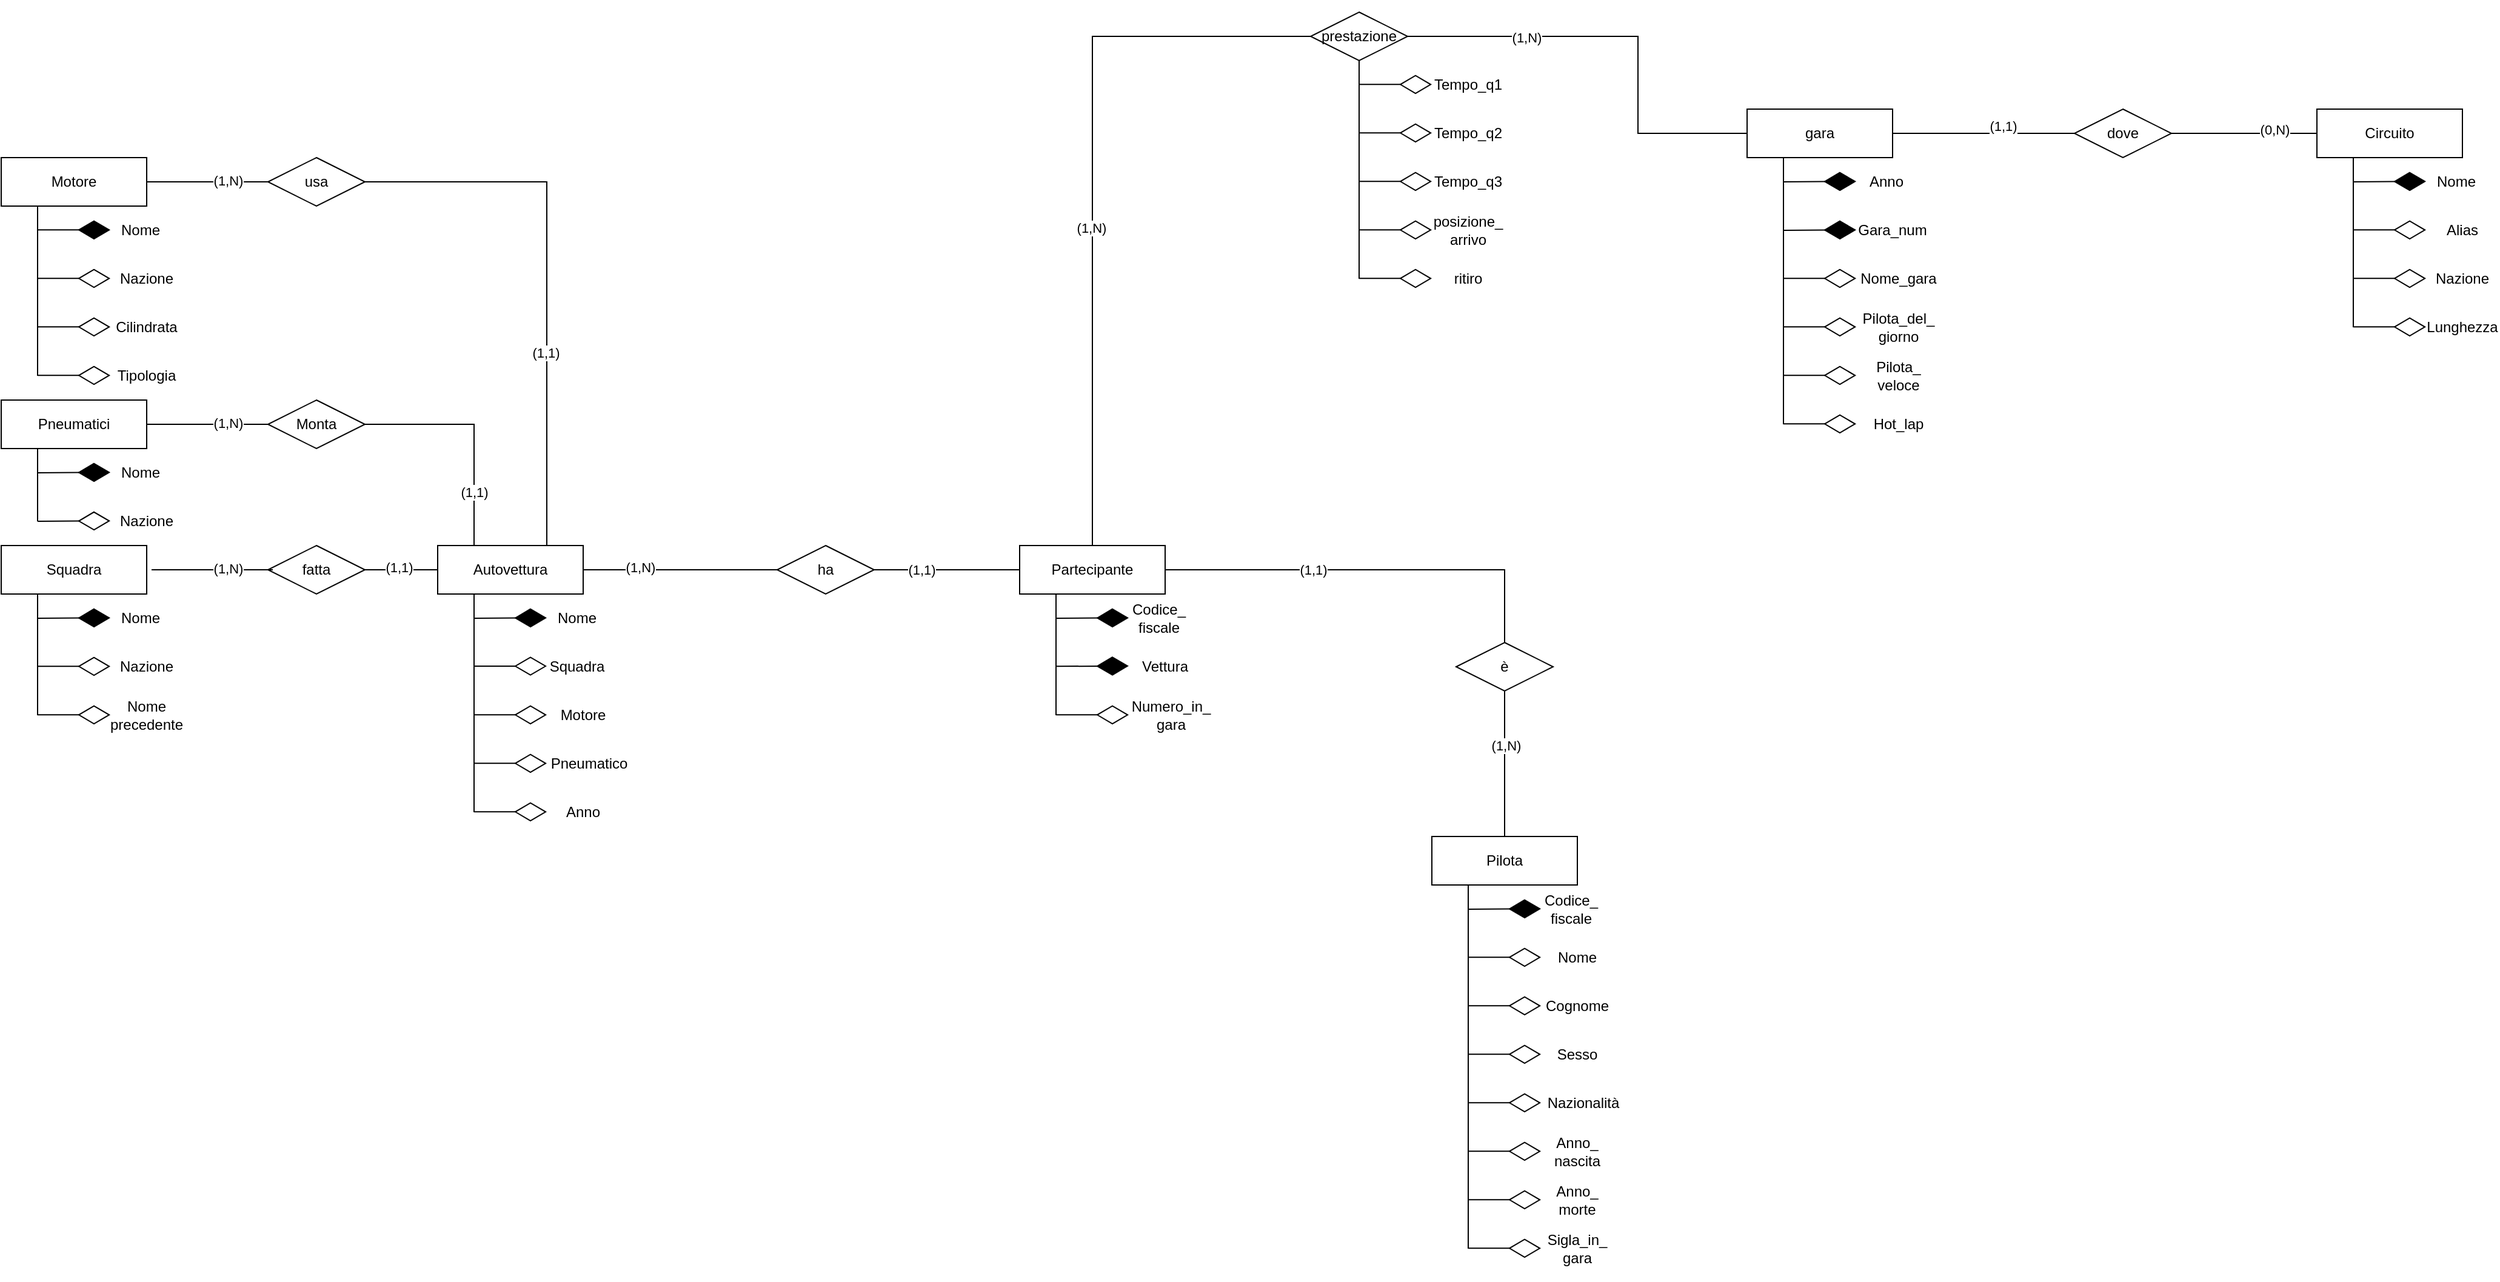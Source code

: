<mxfile>
    <diagram id="Di9s90D5BJ-oNOoDSjlQ" name="Pagina-1">
        <mxGraphModel dx="1553" dy="1839" grid="1" gridSize="10" guides="1" tooltips="1" connect="1" arrows="1" fold="1" page="1" pageScale="1" pageWidth="827" pageHeight="1169" math="0" shadow="0">
            <root>
                <mxCell id="0"/>
                <mxCell id="1" parent="0"/>
                <mxCell id="x9IPXqZHWkCQ09Jr-q4c-4" value="dove" style="rhombus;whiteSpace=wrap;html=1;" parent="1" vertex="1">
                    <mxGeometry x="1230" y="-40" width="80" height="40" as="geometry"/>
                </mxCell>
                <mxCell id="x9IPXqZHWkCQ09Jr-q4c-5" value="" style="endArrow=none;html=1;rounded=0;exitX=0;exitY=0.5;exitDx=0;exitDy=0;entryX=1;entryY=0.5;entryDx=0;entryDy=0;" parent="1" source="x9IPXqZHWkCQ09Jr-q4c-1" target="x9IPXqZHWkCQ09Jr-q4c-4" edge="1">
                    <mxGeometry width="50" height="50" relative="1" as="geometry">
                        <mxPoint x="250" y="130" as="sourcePoint"/>
                        <mxPoint x="300" y="80" as="targetPoint"/>
                    </mxGeometry>
                </mxCell>
                <mxCell id="Cl9s1CJxhAIAdCeZnH62-13" value="(0,N)" style="edgeLabel;html=1;align=center;verticalAlign=middle;resizable=0;points=[];" parent="x9IPXqZHWkCQ09Jr-q4c-5" vertex="1" connectable="0">
                    <mxGeometry x="-0.25" y="-1" relative="1" as="geometry">
                        <mxPoint x="10" y="-2" as="offset"/>
                    </mxGeometry>
                </mxCell>
                <mxCell id="x9IPXqZHWkCQ09Jr-q4c-6" value="" style="endArrow=none;html=1;rounded=0;entryX=1;entryY=0.5;entryDx=0;entryDy=0;exitX=0;exitY=0.5;exitDx=0;exitDy=0;" parent="1" source="x9IPXqZHWkCQ09Jr-q4c-4" target="x9IPXqZHWkCQ09Jr-q4c-3" edge="1">
                    <mxGeometry width="50" height="50" relative="1" as="geometry">
                        <mxPoint x="470" y="30" as="sourcePoint"/>
                        <mxPoint x="500" y="30" as="targetPoint"/>
                    </mxGeometry>
                </mxCell>
                <mxCell id="Cl9s1CJxhAIAdCeZnH62-14" value="(1,1)" style="edgeLabel;html=1;align=center;verticalAlign=middle;resizable=0;points=[];" parent="x9IPXqZHWkCQ09Jr-q4c-6" vertex="1" connectable="0">
                    <mxGeometry x="-0.175" y="-2" relative="1" as="geometry">
                        <mxPoint x="3" y="-4" as="offset"/>
                    </mxGeometry>
                </mxCell>
                <mxCell id="x9IPXqZHWkCQ09Jr-q4c-9" value="" style="endArrow=none;html=1;rounded=0;entryX=0;entryY=0.5;entryDx=0;entryDy=0;exitX=1;exitY=0.5;exitDx=0;exitDy=0;" parent="1" source="x9IPXqZHWkCQ09Jr-q4c-10" target="x9IPXqZHWkCQ09Jr-q4c-3" edge="1">
                    <mxGeometry width="50" height="50" relative="1" as="geometry">
                        <mxPoint x="680" y="80" as="sourcePoint"/>
                        <mxPoint x="640" y="110" as="targetPoint"/>
                        <Array as="points">
                            <mxPoint x="870" y="-100"/>
                            <mxPoint x="870" y="-20"/>
                        </Array>
                    </mxGeometry>
                </mxCell>
                <mxCell id="Cl9s1CJxhAIAdCeZnH62-15" value="(1,N)" style="edgeLabel;html=1;align=center;verticalAlign=middle;resizable=0;points=[];" parent="x9IPXqZHWkCQ09Jr-q4c-9" vertex="1" connectable="0">
                    <mxGeometry x="-0.455" y="-1" relative="1" as="geometry">
                        <mxPoint as="offset"/>
                    </mxGeometry>
                </mxCell>
                <mxCell id="x9IPXqZHWkCQ09Jr-q4c-11" value="" style="endArrow=none;html=1;rounded=0;entryX=0;entryY=0.5;entryDx=0;entryDy=0;exitX=0.5;exitY=0;exitDx=0;exitDy=0;" parent="1" source="x9IPXqZHWkCQ09Jr-q4c-12" target="x9IPXqZHWkCQ09Jr-q4c-10" edge="1">
                    <mxGeometry width="50" height="50" relative="1" as="geometry">
                        <mxPoint x="680" y="320" as="sourcePoint"/>
                        <mxPoint x="680" y="310" as="targetPoint"/>
                        <Array as="points">
                            <mxPoint x="420" y="-100"/>
                        </Array>
                    </mxGeometry>
                </mxCell>
                <mxCell id="Cl9s1CJxhAIAdCeZnH62-75" value="(1,N)" style="edgeLabel;html=1;align=center;verticalAlign=middle;resizable=0;points=[];" parent="x9IPXqZHWkCQ09Jr-q4c-11" vertex="1" connectable="0">
                    <mxGeometry x="-0.127" y="1" relative="1" as="geometry">
                        <mxPoint as="offset"/>
                    </mxGeometry>
                </mxCell>
                <mxCell id="x9IPXqZHWkCQ09Jr-q4c-18" value="" style="endArrow=none;html=1;rounded=0;exitX=0.5;exitY=0;exitDx=0;exitDy=0;entryX=1;entryY=0.5;entryDx=0;entryDy=0;" parent="1" source="x9IPXqZHWkCQ09Jr-q4c-19" target="x9IPXqZHWkCQ09Jr-q4c-12" edge="1">
                    <mxGeometry width="50" height="50" relative="1" as="geometry">
                        <mxPoint x="680" y="440" as="sourcePoint"/>
                        <mxPoint x="690" y="380" as="targetPoint"/>
                        <Array as="points">
                            <mxPoint x="760" y="340"/>
                        </Array>
                    </mxGeometry>
                </mxCell>
                <mxCell id="qTHSg226VjWmeGPwzJhm-37" value="(1,1)" style="edgeLabel;html=1;align=center;verticalAlign=middle;resizable=0;points=[];" parent="x9IPXqZHWkCQ09Jr-q4c-18" vertex="1" connectable="0">
                    <mxGeometry x="0.333" y="-3" relative="1" as="geometry">
                        <mxPoint x="8" y="3" as="offset"/>
                    </mxGeometry>
                </mxCell>
                <mxCell id="x9IPXqZHWkCQ09Jr-q4c-19" value="è" style="rhombus;whiteSpace=wrap;html=1;" parent="1" vertex="1">
                    <mxGeometry x="720" y="400" width="80" height="40" as="geometry"/>
                </mxCell>
                <mxCell id="x9IPXqZHWkCQ09Jr-q4c-20" value="" style="endArrow=none;html=1;rounded=0;entryX=0.5;entryY=1;entryDx=0;entryDy=0;exitX=0.5;exitY=0;exitDx=0;exitDy=0;" parent="1" source="x9IPXqZHWkCQ09Jr-q4c-21" target="x9IPXqZHWkCQ09Jr-q4c-19" edge="1">
                    <mxGeometry width="50" height="50" relative="1" as="geometry">
                        <mxPoint x="390" y="570" as="sourcePoint"/>
                        <mxPoint x="240" y="540" as="targetPoint"/>
                    </mxGeometry>
                </mxCell>
                <mxCell id="qTHSg226VjWmeGPwzJhm-38" value="(1,N)" style="edgeLabel;html=1;align=center;verticalAlign=middle;resizable=0;points=[];" parent="x9IPXqZHWkCQ09Jr-q4c-20" vertex="1" connectable="0">
                    <mxGeometry x="0.25" y="-1" relative="1" as="geometry">
                        <mxPoint as="offset"/>
                    </mxGeometry>
                </mxCell>
                <mxCell id="x9IPXqZHWkCQ09Jr-q4c-21" value="Pilota" style="rounded=0;whiteSpace=wrap;html=1;" parent="1" vertex="1">
                    <mxGeometry x="700" y="560" width="120" height="40" as="geometry"/>
                </mxCell>
                <mxCell id="x9IPXqZHWkCQ09Jr-q4c-25" value="" style="endArrow=none;html=1;rounded=0;entryX=0;entryY=0.5;entryDx=0;entryDy=0;exitX=1;exitY=0.5;exitDx=0;exitDy=0;" parent="1" source="x9IPXqZHWkCQ09Jr-q4c-26" target="x9IPXqZHWkCQ09Jr-q4c-12" edge="1">
                    <mxGeometry width="50" height="50" relative="1" as="geometry">
                        <mxPoint x="520" y="340" as="sourcePoint"/>
                        <mxPoint x="430" y="340" as="targetPoint"/>
                    </mxGeometry>
                </mxCell>
                <mxCell id="qTHSg226VjWmeGPwzJhm-36" value="(1,1)" style="edgeLabel;html=1;align=center;verticalAlign=middle;resizable=0;points=[];" parent="x9IPXqZHWkCQ09Jr-q4c-25" vertex="1" connectable="0">
                    <mxGeometry x="-0.344" y="2" relative="1" as="geometry">
                        <mxPoint x="-1" y="2" as="offset"/>
                    </mxGeometry>
                </mxCell>
                <mxCell id="x9IPXqZHWkCQ09Jr-q4c-26" value="ha" style="rhombus;whiteSpace=wrap;html=1;" parent="1" vertex="1">
                    <mxGeometry x="160" y="320" width="80" height="40" as="geometry"/>
                </mxCell>
                <mxCell id="x9IPXqZHWkCQ09Jr-q4c-27" value="" style="endArrow=none;html=1;rounded=0;entryX=0;entryY=0.5;entryDx=0;entryDy=0;exitX=1;exitY=0.5;exitDx=0;exitDy=0;" parent="1" source="x9IPXqZHWkCQ09Jr-q4c-28" target="x9IPXqZHWkCQ09Jr-q4c-26" edge="1">
                    <mxGeometry width="50" height="50" relative="1" as="geometry">
                        <mxPoint x="130" y="340" as="sourcePoint"/>
                        <mxPoint x="160" y="340" as="targetPoint"/>
                    </mxGeometry>
                </mxCell>
                <mxCell id="qTHSg226VjWmeGPwzJhm-35" value="(1,N)" style="edgeLabel;html=1;align=center;verticalAlign=middle;resizable=0;points=[];" parent="x9IPXqZHWkCQ09Jr-q4c-27" vertex="1" connectable="0">
                    <mxGeometry x="-0.417" y="3" relative="1" as="geometry">
                        <mxPoint y="1" as="offset"/>
                    </mxGeometry>
                </mxCell>
                <mxCell id="x9IPXqZHWkCQ09Jr-q4c-28" value="Autovettura" style="rounded=0;whiteSpace=wrap;html=1;" parent="1" vertex="1">
                    <mxGeometry x="-120" y="320" width="120" height="40" as="geometry"/>
                </mxCell>
                <mxCell id="x9IPXqZHWkCQ09Jr-q4c-32" value="fatta" style="rhombus;whiteSpace=wrap;html=1;" parent="1" vertex="1">
                    <mxGeometry x="-260" y="320" width="80" height="40" as="geometry"/>
                </mxCell>
                <mxCell id="x9IPXqZHWkCQ09Jr-q4c-33" value="" style="endArrow=none;html=1;rounded=0;entryX=0;entryY=0.5;entryDx=0;entryDy=0;exitX=1;exitY=0.5;exitDx=0;exitDy=0;" parent="1" edge="1">
                    <mxGeometry width="50" height="50" relative="1" as="geometry">
                        <mxPoint x="-356" y="340" as="sourcePoint"/>
                        <mxPoint x="-256" y="340" as="targetPoint"/>
                        <Array as="points">
                            <mxPoint x="-316" y="340"/>
                        </Array>
                    </mxGeometry>
                </mxCell>
                <mxCell id="qTHSg226VjWmeGPwzJhm-20" value="(1,N)" style="edgeLabel;html=1;align=center;verticalAlign=middle;resizable=0;points=[];" parent="x9IPXqZHWkCQ09Jr-q4c-33" vertex="1" connectable="0">
                    <mxGeometry x="0.211" y="1" relative="1" as="geometry">
                        <mxPoint x="2" as="offset"/>
                    </mxGeometry>
                </mxCell>
                <mxCell id="x9IPXqZHWkCQ09Jr-q4c-34" value="Squadra" style="rounded=0;whiteSpace=wrap;html=1;" parent="1" vertex="1">
                    <mxGeometry x="-480" y="320" width="120" height="40" as="geometry"/>
                </mxCell>
                <mxCell id="x9IPXqZHWkCQ09Jr-q4c-38" value="" style="endArrow=none;html=1;rounded=0;exitX=1;exitY=0.5;exitDx=0;exitDy=0;entryX=0.75;entryY=0;entryDx=0;entryDy=0;" parent="1" source="x9IPXqZHWkCQ09Jr-q4c-39" target="x9IPXqZHWkCQ09Jr-q4c-28" edge="1">
                    <mxGeometry width="50" height="50" relative="1" as="geometry">
                        <mxPoint x="-90" y="335" as="sourcePoint"/>
                        <mxPoint x="-80" y="300" as="targetPoint"/>
                        <Array as="points">
                            <mxPoint x="-30" y="20"/>
                        </Array>
                    </mxGeometry>
                </mxCell>
                <mxCell id="qTHSg226VjWmeGPwzJhm-16" value="(1,1)" style="edgeLabel;html=1;align=center;verticalAlign=middle;resizable=0;points=[];" parent="x9IPXqZHWkCQ09Jr-q4c-38" vertex="1" connectable="0">
                    <mxGeometry x="0.292" y="-1" relative="1" as="geometry">
                        <mxPoint as="offset"/>
                    </mxGeometry>
                </mxCell>
                <mxCell id="x9IPXqZHWkCQ09Jr-q4c-39" value="usa" style="rhombus;whiteSpace=wrap;html=1;" parent="1" vertex="1">
                    <mxGeometry x="-260" width="80" height="40" as="geometry"/>
                </mxCell>
                <mxCell id="x9IPXqZHWkCQ09Jr-q4c-40" value="" style="endArrow=none;html=1;rounded=0;entryX=0;entryY=0.5;entryDx=0;entryDy=0;exitX=1;exitY=0.5;exitDx=0;exitDy=0;" parent="1" source="x9IPXqZHWkCQ09Jr-q4c-41" target="x9IPXqZHWkCQ09Jr-q4c-39" edge="1">
                    <mxGeometry width="50" height="50" relative="1" as="geometry">
                        <mxPoint x="-260" y="220" as="sourcePoint"/>
                        <mxPoint x="-170" y="250" as="targetPoint"/>
                    </mxGeometry>
                </mxCell>
                <mxCell id="qTHSg226VjWmeGPwzJhm-15" value="(1,N)" style="edgeLabel;html=1;align=center;verticalAlign=middle;resizable=0;points=[];" parent="x9IPXqZHWkCQ09Jr-q4c-40" vertex="1" connectable="0">
                    <mxGeometry x="-0.253" y="-1" relative="1" as="geometry">
                        <mxPoint x="29" y="-2" as="offset"/>
                    </mxGeometry>
                </mxCell>
                <mxCell id="x9IPXqZHWkCQ09Jr-q4c-41" value="Motore" style="rounded=0;whiteSpace=wrap;html=1;" parent="1" vertex="1">
                    <mxGeometry x="-480" width="120" height="40" as="geometry"/>
                </mxCell>
                <mxCell id="x9IPXqZHWkCQ09Jr-q4c-43" value="Monta" style="rhombus;whiteSpace=wrap;html=1;" parent="1" vertex="1">
                    <mxGeometry x="-260" y="200" width="80" height="40" as="geometry"/>
                </mxCell>
                <mxCell id="x9IPXqZHWkCQ09Jr-q4c-45" value="Pneumatici" style="rounded=0;whiteSpace=wrap;html=1;" parent="1" vertex="1">
                    <mxGeometry x="-480" y="200" width="120" height="40" as="geometry"/>
                </mxCell>
                <mxCell id="qTHSg226VjWmeGPwzJhm-3" value="" style="endArrow=none;html=1;rounded=0;entryX=0.25;entryY=1;entryDx=0;entryDy=0;" parent="1" target="x9IPXqZHWkCQ09Jr-q4c-41" edge="1">
                    <mxGeometry width="50" height="50" relative="1" as="geometry">
                        <mxPoint x="-450" y="180" as="sourcePoint"/>
                        <mxPoint x="90" y="40" as="targetPoint"/>
                    </mxGeometry>
                </mxCell>
                <mxCell id="qTHSg226VjWmeGPwzJhm-4" value="" style="endArrow=diamondThin;endFill=1;endSize=24;html=1;rounded=0;" parent="1" edge="1">
                    <mxGeometry width="160" relative="1" as="geometry">
                        <mxPoint x="-450" y="59.66" as="sourcePoint"/>
                        <mxPoint x="-390" y="59.66" as="targetPoint"/>
                    </mxGeometry>
                </mxCell>
                <mxCell id="qTHSg226VjWmeGPwzJhm-5" value="" style="endArrow=diamondThin;endFill=0;endSize=24;html=1;rounded=0;" parent="1" edge="1">
                    <mxGeometry width="160" relative="1" as="geometry">
                        <mxPoint x="-450" y="99.66" as="sourcePoint"/>
                        <mxPoint x="-390" y="99.66" as="targetPoint"/>
                    </mxGeometry>
                </mxCell>
                <mxCell id="qTHSg226VjWmeGPwzJhm-6" value="Nome" style="text;html=1;strokeColor=none;fillColor=none;align=center;verticalAlign=middle;whiteSpace=wrap;rounded=0;" parent="1" vertex="1">
                    <mxGeometry x="-390" y="40" width="50" height="40" as="geometry"/>
                </mxCell>
                <mxCell id="qTHSg226VjWmeGPwzJhm-8" value="Nazione" style="text;html=1;strokeColor=none;fillColor=none;align=center;verticalAlign=middle;whiteSpace=wrap;rounded=0;" parent="1" vertex="1">
                    <mxGeometry x="-390" y="80" width="60" height="40" as="geometry"/>
                </mxCell>
                <mxCell id="qTHSg226VjWmeGPwzJhm-9" value="" style="endArrow=diamondThin;endFill=0;endSize=24;html=1;rounded=0;" parent="1" edge="1">
                    <mxGeometry width="160" relative="1" as="geometry">
                        <mxPoint x="-450" y="139.66" as="sourcePoint"/>
                        <mxPoint x="-390" y="139.66" as="targetPoint"/>
                    </mxGeometry>
                </mxCell>
                <mxCell id="qTHSg226VjWmeGPwzJhm-10" value="Cilindrata" style="text;html=1;strokeColor=none;fillColor=none;align=center;verticalAlign=middle;whiteSpace=wrap;rounded=0;" parent="1" vertex="1">
                    <mxGeometry x="-390" y="120" width="60" height="40" as="geometry"/>
                </mxCell>
                <mxCell id="qTHSg226VjWmeGPwzJhm-11" value="" style="endArrow=diamondThin;endFill=0;endSize=24;html=1;rounded=0;" parent="1" edge="1">
                    <mxGeometry width="160" relative="1" as="geometry">
                        <mxPoint x="-450" y="179.66" as="sourcePoint"/>
                        <mxPoint x="-390" y="179.66" as="targetPoint"/>
                    </mxGeometry>
                </mxCell>
                <mxCell id="qTHSg226VjWmeGPwzJhm-12" value="Tipologia" style="text;html=1;strokeColor=none;fillColor=none;align=center;verticalAlign=middle;whiteSpace=wrap;rounded=0;" parent="1" vertex="1">
                    <mxGeometry x="-390" y="160" width="60" height="40" as="geometry"/>
                </mxCell>
                <mxCell id="qTHSg226VjWmeGPwzJhm-23" value="" style="endArrow=none;html=1;rounded=0;entryX=0.25;entryY=1;entryDx=0;entryDy=0;" parent="1" target="x9IPXqZHWkCQ09Jr-q4c-45" edge="1">
                    <mxGeometry width="50" height="50" relative="1" as="geometry">
                        <mxPoint x="-450" y="300" as="sourcePoint"/>
                        <mxPoint x="-300" y="490" as="targetPoint"/>
                    </mxGeometry>
                </mxCell>
                <mxCell id="qTHSg226VjWmeGPwzJhm-24" value="" style="endArrow=diamondThin;endFill=1;endSize=24;html=1;rounded=0;" parent="1" edge="1">
                    <mxGeometry width="160" relative="1" as="geometry">
                        <mxPoint x="-450" y="260" as="sourcePoint"/>
                        <mxPoint x="-390" y="259.66" as="targetPoint"/>
                    </mxGeometry>
                </mxCell>
                <mxCell id="qTHSg226VjWmeGPwzJhm-25" value="Nome" style="text;html=1;strokeColor=none;fillColor=none;align=center;verticalAlign=middle;whiteSpace=wrap;rounded=0;" parent="1" vertex="1">
                    <mxGeometry x="-390" y="240" width="50" height="40" as="geometry"/>
                </mxCell>
                <mxCell id="qTHSg226VjWmeGPwzJhm-26" value="" style="endArrow=diamondThin;endFill=0;endSize=24;html=1;rounded=0;" parent="1" edge="1">
                    <mxGeometry width="160" relative="1" as="geometry">
                        <mxPoint x="-450" y="300" as="sourcePoint"/>
                        <mxPoint x="-390" y="299.66" as="targetPoint"/>
                    </mxGeometry>
                </mxCell>
                <mxCell id="qTHSg226VjWmeGPwzJhm-27" value="Nazione" style="text;html=1;strokeColor=none;fillColor=none;align=center;verticalAlign=middle;whiteSpace=wrap;rounded=0;" parent="1" vertex="1">
                    <mxGeometry x="-390" y="280" width="60" height="40" as="geometry"/>
                </mxCell>
                <mxCell id="qTHSg226VjWmeGPwzJhm-28" value="" style="endArrow=none;html=1;rounded=0;entryX=0.25;entryY=1;entryDx=0;entryDy=0;" parent="1" target="x9IPXqZHWkCQ09Jr-q4c-34" edge="1">
                    <mxGeometry width="50" height="50" relative="1" as="geometry">
                        <mxPoint x="-450" y="460" as="sourcePoint"/>
                        <mxPoint x="-450" y="360" as="targetPoint"/>
                    </mxGeometry>
                </mxCell>
                <mxCell id="qTHSg226VjWmeGPwzJhm-29" value="" style="endArrow=diamondThin;endFill=1;endSize=24;html=1;rounded=0;" parent="1" edge="1">
                    <mxGeometry width="160" relative="1" as="geometry">
                        <mxPoint x="-450" y="380" as="sourcePoint"/>
                        <mxPoint x="-390" y="379.66" as="targetPoint"/>
                    </mxGeometry>
                </mxCell>
                <mxCell id="qTHSg226VjWmeGPwzJhm-30" value="Nome" style="text;html=1;strokeColor=none;fillColor=none;align=center;verticalAlign=middle;whiteSpace=wrap;rounded=0;" parent="1" vertex="1">
                    <mxGeometry x="-390" y="360" width="50" height="40" as="geometry"/>
                </mxCell>
                <mxCell id="qTHSg226VjWmeGPwzJhm-31" value="" style="endArrow=diamondThin;endFill=0;endSize=24;html=1;rounded=0;" parent="1" edge="1">
                    <mxGeometry width="160" relative="1" as="geometry">
                        <mxPoint x="-450" y="419.66" as="sourcePoint"/>
                        <mxPoint x="-390" y="419.66" as="targetPoint"/>
                    </mxGeometry>
                </mxCell>
                <mxCell id="qTHSg226VjWmeGPwzJhm-32" value="Nazione" style="text;html=1;strokeColor=none;fillColor=none;align=center;verticalAlign=middle;whiteSpace=wrap;rounded=0;" parent="1" vertex="1">
                    <mxGeometry x="-390" y="400" width="60" height="40" as="geometry"/>
                </mxCell>
                <mxCell id="qTHSg226VjWmeGPwzJhm-33" value="" style="endArrow=diamondThin;endFill=0;endSize=24;html=1;rounded=0;" parent="1" edge="1">
                    <mxGeometry width="160" relative="1" as="geometry">
                        <mxPoint x="-450.0" y="459.66" as="sourcePoint"/>
                        <mxPoint x="-390.0" y="459.66" as="targetPoint"/>
                    </mxGeometry>
                </mxCell>
                <mxCell id="qTHSg226VjWmeGPwzJhm-34" value="Nome precedente" style="text;html=1;strokeColor=none;fillColor=none;align=center;verticalAlign=middle;whiteSpace=wrap;rounded=0;" parent="1" vertex="1">
                    <mxGeometry x="-390" y="440" width="60" height="40" as="geometry"/>
                </mxCell>
                <mxCell id="qTHSg226VjWmeGPwzJhm-40" value="" style="endArrow=none;html=1;rounded=0;exitX=1;exitY=0.5;exitDx=0;exitDy=0;entryX=0.25;entryY=0;entryDx=0;entryDy=0;" parent="1" source="x9IPXqZHWkCQ09Jr-q4c-43" target="x9IPXqZHWkCQ09Jr-q4c-28" edge="1">
                    <mxGeometry width="50" height="50" relative="1" as="geometry">
                        <mxPoint x="-190" y="410" as="sourcePoint"/>
                        <mxPoint x="-140" y="360" as="targetPoint"/>
                        <Array as="points">
                            <mxPoint x="-90" y="220"/>
                        </Array>
                    </mxGeometry>
                </mxCell>
                <mxCell id="qTHSg226VjWmeGPwzJhm-44" value="(1,1)" style="edgeLabel;html=1;align=center;verticalAlign=middle;resizable=0;points=[];" parent="qTHSg226VjWmeGPwzJhm-40" vertex="1" connectable="0">
                    <mxGeometry x="0.537" relative="1" as="geometry">
                        <mxPoint as="offset"/>
                    </mxGeometry>
                </mxCell>
                <mxCell id="qTHSg226VjWmeGPwzJhm-42" value="" style="endArrow=none;html=1;rounded=0;exitX=1;exitY=0.5;exitDx=0;exitDy=0;entryX=0;entryY=0.5;entryDx=0;entryDy=0;" parent="1" source="x9IPXqZHWkCQ09Jr-q4c-45" target="x9IPXqZHWkCQ09Jr-q4c-43" edge="1">
                    <mxGeometry width="50" height="50" relative="1" as="geometry">
                        <mxPoint x="-220" y="260" as="sourcePoint"/>
                        <mxPoint x="-170" y="210" as="targetPoint"/>
                    </mxGeometry>
                </mxCell>
                <mxCell id="qTHSg226VjWmeGPwzJhm-43" value="(1,N)" style="edgeLabel;html=1;align=center;verticalAlign=middle;resizable=0;points=[];" parent="qTHSg226VjWmeGPwzJhm-42" vertex="1" connectable="0">
                    <mxGeometry x="-0.225" relative="1" as="geometry">
                        <mxPoint x="28" y="-1" as="offset"/>
                    </mxGeometry>
                </mxCell>
                <mxCell id="qTHSg226VjWmeGPwzJhm-45" value="" style="endArrow=none;html=1;rounded=0;exitX=1;exitY=0.5;exitDx=0;exitDy=0;entryX=0;entryY=0.5;entryDx=0;entryDy=0;" parent="1" source="x9IPXqZHWkCQ09Jr-q4c-32" target="x9IPXqZHWkCQ09Jr-q4c-28" edge="1">
                    <mxGeometry width="50" height="50" relative="1" as="geometry">
                        <mxPoint x="-250" y="370" as="sourcePoint"/>
                        <mxPoint x="-200" y="320" as="targetPoint"/>
                    </mxGeometry>
                </mxCell>
                <mxCell id="qTHSg226VjWmeGPwzJhm-46" value="(1,1)" style="edgeLabel;html=1;align=center;verticalAlign=middle;resizable=0;points=[];" parent="qTHSg226VjWmeGPwzJhm-45" vertex="1" connectable="0">
                    <mxGeometry x="-0.333" y="2" relative="1" as="geometry">
                        <mxPoint x="8" as="offset"/>
                    </mxGeometry>
                </mxCell>
                <mxCell id="qTHSg226VjWmeGPwzJhm-47" value="" style="endArrow=none;html=1;rounded=0;entryX=0.25;entryY=1;entryDx=0;entryDy=0;" parent="1" target="x9IPXqZHWkCQ09Jr-q4c-28" edge="1">
                    <mxGeometry width="50" height="50" relative="1" as="geometry">
                        <mxPoint x="-90" y="540" as="sourcePoint"/>
                        <mxPoint x="-120" y="230" as="targetPoint"/>
                    </mxGeometry>
                </mxCell>
                <mxCell id="qTHSg226VjWmeGPwzJhm-48" value="" style="endArrow=diamondThin;endFill=1;endSize=24;html=1;rounded=0;" parent="1" edge="1">
                    <mxGeometry width="160" relative="1" as="geometry">
                        <mxPoint x="-90" y="380" as="sourcePoint"/>
                        <mxPoint x="-30" y="379.66" as="targetPoint"/>
                    </mxGeometry>
                </mxCell>
                <mxCell id="qTHSg226VjWmeGPwzJhm-49" value="Nome" style="text;html=1;strokeColor=none;fillColor=none;align=center;verticalAlign=middle;whiteSpace=wrap;rounded=0;" parent="1" vertex="1">
                    <mxGeometry x="-30" y="360" width="50" height="40" as="geometry"/>
                </mxCell>
                <mxCell id="qTHSg226VjWmeGPwzJhm-51" value="Squadra" style="text;html=1;strokeColor=none;fillColor=none;align=center;verticalAlign=middle;whiteSpace=wrap;rounded=0;" parent="1" vertex="1">
                    <mxGeometry x="-30" y="400" width="50" height="40" as="geometry"/>
                </mxCell>
                <mxCell id="qTHSg226VjWmeGPwzJhm-52" value="" style="endArrow=diamondThin;endFill=0;endSize=24;html=1;rounded=0;" parent="1" edge="1">
                    <mxGeometry width="160" relative="1" as="geometry">
                        <mxPoint x="-90" y="459.66" as="sourcePoint"/>
                        <mxPoint x="-30" y="459.66" as="targetPoint"/>
                    </mxGeometry>
                </mxCell>
                <mxCell id="qTHSg226VjWmeGPwzJhm-53" value="Motore" style="text;html=1;strokeColor=none;fillColor=none;align=center;verticalAlign=middle;whiteSpace=wrap;rounded=0;" parent="1" vertex="1">
                    <mxGeometry x="-30" y="440" width="60" height="40" as="geometry"/>
                </mxCell>
                <mxCell id="qTHSg226VjWmeGPwzJhm-54" value="" style="endArrow=diamondThin;endFill=0;endSize=24;html=1;rounded=0;" parent="1" edge="1">
                    <mxGeometry width="160" relative="1" as="geometry">
                        <mxPoint x="-90" y="499.66" as="sourcePoint"/>
                        <mxPoint x="-30" y="499.66" as="targetPoint"/>
                    </mxGeometry>
                </mxCell>
                <mxCell id="qTHSg226VjWmeGPwzJhm-55" value="Pneumatico" style="text;html=1;strokeColor=none;fillColor=none;align=center;verticalAlign=middle;whiteSpace=wrap;rounded=0;" parent="1" vertex="1">
                    <mxGeometry x="-30" y="480" width="70" height="40" as="geometry"/>
                </mxCell>
                <mxCell id="Cl9s1CJxhAIAdCeZnH62-29" value="" style="endArrow=diamondThin;endFill=1;endSize=24;html=1;rounded=0;" parent="1" edge="1">
                    <mxGeometry width="160" relative="1" as="geometry">
                        <mxPoint x="730" y="620" as="sourcePoint"/>
                        <mxPoint x="790" y="619.66" as="targetPoint"/>
                    </mxGeometry>
                </mxCell>
                <mxCell id="Cl9s1CJxhAIAdCeZnH62-30" value="&lt;div&gt;Codice_&lt;/div&gt;&lt;div&gt;fiscale&lt;/div&gt;" style="text;html=1;strokeColor=none;fillColor=none;align=center;verticalAlign=middle;whiteSpace=wrap;rounded=0;" parent="1" vertex="1">
                    <mxGeometry x="790" y="600" width="50" height="40" as="geometry"/>
                </mxCell>
                <mxCell id="Cl9s1CJxhAIAdCeZnH62-31" value="" style="endArrow=none;html=1;rounded=0;entryX=0.25;entryY=1;entryDx=0;entryDy=0;" parent="1" target="x9IPXqZHWkCQ09Jr-q4c-21" edge="1">
                    <mxGeometry width="50" height="50" relative="1" as="geometry">
                        <mxPoint x="730" y="900" as="sourcePoint"/>
                        <mxPoint x="630" y="530" as="targetPoint"/>
                    </mxGeometry>
                </mxCell>
                <mxCell id="Cl9s1CJxhAIAdCeZnH62-34" value="" style="endArrow=diamondThin;endFill=0;endSize=24;html=1;rounded=0;" parent="1" edge="1">
                    <mxGeometry width="160" relative="1" as="geometry">
                        <mxPoint x="730" y="659.66" as="sourcePoint"/>
                        <mxPoint x="790" y="659.66" as="targetPoint"/>
                    </mxGeometry>
                </mxCell>
                <mxCell id="Cl9s1CJxhAIAdCeZnH62-35" value="Nome" style="text;html=1;strokeColor=none;fillColor=none;align=center;verticalAlign=middle;whiteSpace=wrap;rounded=0;" parent="1" vertex="1">
                    <mxGeometry x="790" y="640" width="60" height="40" as="geometry"/>
                </mxCell>
                <mxCell id="Cl9s1CJxhAIAdCeZnH62-36" value="" style="endArrow=diamondThin;endFill=0;endSize=24;html=1;rounded=0;" parent="1" edge="1">
                    <mxGeometry width="160" relative="1" as="geometry">
                        <mxPoint x="730" y="699.66" as="sourcePoint"/>
                        <mxPoint x="790" y="699.66" as="targetPoint"/>
                    </mxGeometry>
                </mxCell>
                <mxCell id="Cl9s1CJxhAIAdCeZnH62-37" value="Cognome" style="text;html=1;strokeColor=none;fillColor=none;align=center;verticalAlign=middle;whiteSpace=wrap;rounded=0;" parent="1" vertex="1">
                    <mxGeometry x="790" y="680" width="60" height="40" as="geometry"/>
                </mxCell>
                <mxCell id="Cl9s1CJxhAIAdCeZnH62-38" value="" style="endArrow=diamondThin;endFill=0;endSize=24;html=1;rounded=0;" parent="1" edge="1">
                    <mxGeometry width="160" relative="1" as="geometry">
                        <mxPoint x="730" y="739.66" as="sourcePoint"/>
                        <mxPoint x="790" y="739.66" as="targetPoint"/>
                    </mxGeometry>
                </mxCell>
                <mxCell id="Cl9s1CJxhAIAdCeZnH62-39" value="Sesso" style="text;html=1;strokeColor=none;fillColor=none;align=center;verticalAlign=middle;whiteSpace=wrap;rounded=0;" parent="1" vertex="1">
                    <mxGeometry x="790" y="720" width="60" height="40" as="geometry"/>
                </mxCell>
                <mxCell id="Cl9s1CJxhAIAdCeZnH62-40" value="" style="endArrow=diamondThin;endFill=0;endSize=24;html=1;rounded=0;" parent="1" edge="1">
                    <mxGeometry width="160" relative="1" as="geometry">
                        <mxPoint x="730" y="779.66" as="sourcePoint"/>
                        <mxPoint x="790" y="779.66" as="targetPoint"/>
                    </mxGeometry>
                </mxCell>
                <mxCell id="Cl9s1CJxhAIAdCeZnH62-41" value="Nazionalità" style="text;html=1;strokeColor=none;fillColor=none;align=center;verticalAlign=middle;whiteSpace=wrap;rounded=0;" parent="1" vertex="1">
                    <mxGeometry x="790" y="760" width="70" height="40" as="geometry"/>
                </mxCell>
                <mxCell id="Cl9s1CJxhAIAdCeZnH62-42" value="" style="endArrow=diamondThin;endFill=0;endSize=24;html=1;rounded=0;" parent="1" edge="1">
                    <mxGeometry width="160" relative="1" as="geometry">
                        <mxPoint x="730" y="819.66" as="sourcePoint"/>
                        <mxPoint x="790" y="819.66" as="targetPoint"/>
                    </mxGeometry>
                </mxCell>
                <mxCell id="Cl9s1CJxhAIAdCeZnH62-43" value="&lt;div&gt;Anno_&lt;/div&gt;&lt;div&gt;nascita&lt;br&gt;&lt;/div&gt;" style="text;html=1;strokeColor=none;fillColor=none;align=center;verticalAlign=middle;whiteSpace=wrap;rounded=0;" parent="1" vertex="1">
                    <mxGeometry x="790" y="800" width="60" height="40" as="geometry"/>
                </mxCell>
                <mxCell id="Cl9s1CJxhAIAdCeZnH62-44" value="" style="endArrow=diamondThin;endFill=0;endSize=24;html=1;rounded=0;" parent="1" edge="1">
                    <mxGeometry width="160" relative="1" as="geometry">
                        <mxPoint x="730" y="859.66" as="sourcePoint"/>
                        <mxPoint x="790" y="859.66" as="targetPoint"/>
                    </mxGeometry>
                </mxCell>
                <mxCell id="Cl9s1CJxhAIAdCeZnH62-45" value="&lt;div&gt;Anno_&lt;/div&gt;&lt;div&gt;morte&lt;br&gt;&lt;/div&gt;" style="text;html=1;strokeColor=none;fillColor=none;align=center;verticalAlign=middle;whiteSpace=wrap;rounded=0;" parent="1" vertex="1">
                    <mxGeometry x="790" y="840" width="60" height="40" as="geometry"/>
                </mxCell>
                <mxCell id="Cl9s1CJxhAIAdCeZnH62-46" value="" style="endArrow=diamondThin;endFill=0;endSize=24;html=1;rounded=0;" parent="1" edge="1">
                    <mxGeometry width="160" relative="1" as="geometry">
                        <mxPoint x="730" y="899.66" as="sourcePoint"/>
                        <mxPoint x="790" y="899.66" as="targetPoint"/>
                    </mxGeometry>
                </mxCell>
                <mxCell id="Cl9s1CJxhAIAdCeZnH62-47" value="&lt;div&gt;Sigla_in_&lt;/div&gt;&lt;div&gt;gara&lt;br&gt;&lt;/div&gt;" style="text;html=1;strokeColor=none;fillColor=none;align=center;verticalAlign=middle;whiteSpace=wrap;rounded=0;" parent="1" vertex="1">
                    <mxGeometry x="790" y="880" width="60" height="40" as="geometry"/>
                </mxCell>
                <mxCell id="Cl9s1CJxhAIAdCeZnH62-76" value="" style="group" parent="1" vertex="1" connectable="0">
                    <mxGeometry x="360" y="320" width="160" height="200" as="geometry"/>
                </mxCell>
                <mxCell id="x9IPXqZHWkCQ09Jr-q4c-12" value="Partecipante" style="rounded=0;whiteSpace=wrap;html=1;" parent="Cl9s1CJxhAIAdCeZnH62-76" vertex="1">
                    <mxGeometry width="120" height="40" as="geometry"/>
                </mxCell>
                <mxCell id="Cl9s1CJxhAIAdCeZnH62-48" value="" style="endArrow=diamondThin;endFill=1;endSize=24;html=1;rounded=0;" parent="Cl9s1CJxhAIAdCeZnH62-76" edge="1">
                    <mxGeometry width="160" relative="1" as="geometry">
                        <mxPoint x="30" y="60" as="sourcePoint"/>
                        <mxPoint x="90" y="59.66" as="targetPoint"/>
                    </mxGeometry>
                </mxCell>
                <mxCell id="Cl9s1CJxhAIAdCeZnH62-49" value="&lt;div&gt;Codice_&lt;/div&gt;&lt;div&gt;fiscale&lt;/div&gt;" style="text;html=1;strokeColor=none;fillColor=none;align=center;verticalAlign=middle;whiteSpace=wrap;rounded=0;" parent="Cl9s1CJxhAIAdCeZnH62-76" vertex="1">
                    <mxGeometry x="90" y="40" width="50" height="40" as="geometry"/>
                </mxCell>
                <mxCell id="Cl9s1CJxhAIAdCeZnH62-50" value="" style="endArrow=none;html=1;rounded=0;entryX=0.25;entryY=1;entryDx=0;entryDy=0;" parent="Cl9s1CJxhAIAdCeZnH62-76" target="x9IPXqZHWkCQ09Jr-q4c-12" edge="1">
                    <mxGeometry width="50" height="50" relative="1" as="geometry">
                        <mxPoint x="30" y="140" as="sourcePoint"/>
                        <mxPoint x="180" y="220" as="targetPoint"/>
                    </mxGeometry>
                </mxCell>
                <mxCell id="Cl9s1CJxhAIAdCeZnH62-53" value="" style="endArrow=diamondThin;endFill=0;endSize=24;html=1;rounded=0;" parent="Cl9s1CJxhAIAdCeZnH62-76" edge="1">
                    <mxGeometry width="160" relative="1" as="geometry">
                        <mxPoint x="30" y="139.66" as="sourcePoint"/>
                        <mxPoint x="90" y="139.66" as="targetPoint"/>
                    </mxGeometry>
                </mxCell>
                <mxCell id="Cl9s1CJxhAIAdCeZnH62-54" value="&lt;div&gt;Numero_in_&lt;/div&gt;&lt;div&gt;gara&lt;br&gt;&lt;/div&gt;" style="text;html=1;strokeColor=none;fillColor=none;align=center;verticalAlign=middle;whiteSpace=wrap;rounded=0;" parent="Cl9s1CJxhAIAdCeZnH62-76" vertex="1">
                    <mxGeometry x="90" y="120" width="70" height="40" as="geometry"/>
                </mxCell>
                <mxCell id="Cl9s1CJxhAIAdCeZnH62-56" value="Vettura" style="text;html=1;strokeColor=none;fillColor=none;align=center;verticalAlign=middle;whiteSpace=wrap;rounded=0;" parent="Cl9s1CJxhAIAdCeZnH62-76" vertex="1">
                    <mxGeometry x="90" y="80" width="60" height="40" as="geometry"/>
                </mxCell>
                <mxCell id="Cl9s1CJxhAIAdCeZnH62-58" value="" style="endArrow=diamondThin;endFill=1;endSize=24;html=1;rounded=0;" parent="Cl9s1CJxhAIAdCeZnH62-76" edge="1">
                    <mxGeometry width="160" relative="1" as="geometry">
                        <mxPoint x="30" y="99.67" as="sourcePoint"/>
                        <mxPoint x="90" y="99.33" as="targetPoint"/>
                    </mxGeometry>
                </mxCell>
                <mxCell id="Cl9s1CJxhAIAdCeZnH62-77" value="" style="group" parent="1" vertex="1" connectable="0">
                    <mxGeometry x="960" y="-40" width="160" height="280" as="geometry"/>
                </mxCell>
                <mxCell id="x9IPXqZHWkCQ09Jr-q4c-3" value="gara" style="rounded=0;whiteSpace=wrap;html=1;" parent="Cl9s1CJxhAIAdCeZnH62-77" vertex="1">
                    <mxGeometry width="120" height="40" as="geometry"/>
                </mxCell>
                <mxCell id="Cl9s1CJxhAIAdCeZnH62-16" value="" style="endArrow=none;html=1;rounded=0;entryX=0.25;entryY=1;entryDx=0;entryDy=0;" parent="Cl9s1CJxhAIAdCeZnH62-77" target="x9IPXqZHWkCQ09Jr-q4c-3" edge="1">
                    <mxGeometry width="50" height="50" relative="1" as="geometry">
                        <mxPoint x="30" y="260" as="sourcePoint"/>
                        <mxPoint x="120" y="200" as="targetPoint"/>
                    </mxGeometry>
                </mxCell>
                <mxCell id="Cl9s1CJxhAIAdCeZnH62-17" value="" style="endArrow=diamondThin;endFill=1;endSize=24;html=1;rounded=0;" parent="Cl9s1CJxhAIAdCeZnH62-77" edge="1">
                    <mxGeometry width="160" relative="1" as="geometry">
                        <mxPoint x="30" y="60" as="sourcePoint"/>
                        <mxPoint x="90" y="59.66" as="targetPoint"/>
                    </mxGeometry>
                </mxCell>
                <mxCell id="Cl9s1CJxhAIAdCeZnH62-18" value="Anno" style="text;html=1;strokeColor=none;fillColor=none;align=center;verticalAlign=middle;whiteSpace=wrap;rounded=0;" parent="Cl9s1CJxhAIAdCeZnH62-77" vertex="1">
                    <mxGeometry x="90" y="40" width="50" height="40" as="geometry"/>
                </mxCell>
                <mxCell id="Cl9s1CJxhAIAdCeZnH62-19" value="" style="endArrow=diamondThin;endFill=1;endSize=24;html=1;rounded=0;" parent="Cl9s1CJxhAIAdCeZnH62-77" edge="1">
                    <mxGeometry width="160" relative="1" as="geometry">
                        <mxPoint x="30" y="100" as="sourcePoint"/>
                        <mxPoint x="90" y="99.66" as="targetPoint"/>
                    </mxGeometry>
                </mxCell>
                <mxCell id="Cl9s1CJxhAIAdCeZnH62-20" value="Gara_num" style="text;html=1;strokeColor=none;fillColor=none;align=center;verticalAlign=middle;whiteSpace=wrap;rounded=0;" parent="Cl9s1CJxhAIAdCeZnH62-77" vertex="1">
                    <mxGeometry x="90" y="80" width="60" height="40" as="geometry"/>
                </mxCell>
                <mxCell id="Cl9s1CJxhAIAdCeZnH62-21" value="" style="endArrow=diamondThin;endFill=0;endSize=24;html=1;rounded=0;" parent="Cl9s1CJxhAIAdCeZnH62-77" edge="1">
                    <mxGeometry width="160" relative="1" as="geometry">
                        <mxPoint x="30" y="139.66" as="sourcePoint"/>
                        <mxPoint x="90" y="139.66" as="targetPoint"/>
                    </mxGeometry>
                </mxCell>
                <mxCell id="Cl9s1CJxhAIAdCeZnH62-22" value="Nome_gara" style="text;html=1;strokeColor=none;fillColor=none;align=center;verticalAlign=middle;whiteSpace=wrap;rounded=0;" parent="Cl9s1CJxhAIAdCeZnH62-77" vertex="1">
                    <mxGeometry x="90" y="120" width="70" height="40" as="geometry"/>
                </mxCell>
                <mxCell id="Cl9s1CJxhAIAdCeZnH62-23" value="" style="endArrow=diamondThin;endFill=0;endSize=24;html=1;rounded=0;" parent="Cl9s1CJxhAIAdCeZnH62-77" edge="1">
                    <mxGeometry width="160" relative="1" as="geometry">
                        <mxPoint x="30" y="179.66" as="sourcePoint"/>
                        <mxPoint x="90" y="179.66" as="targetPoint"/>
                    </mxGeometry>
                </mxCell>
                <mxCell id="Cl9s1CJxhAIAdCeZnH62-24" value="&lt;div&gt;Pilota_del_&lt;/div&gt;&lt;div&gt;giorno&lt;/div&gt;" style="text;html=1;strokeColor=none;fillColor=none;align=center;verticalAlign=middle;whiteSpace=wrap;rounded=0;" parent="Cl9s1CJxhAIAdCeZnH62-77" vertex="1">
                    <mxGeometry x="90" y="160" width="70" height="40" as="geometry"/>
                </mxCell>
                <mxCell id="Cl9s1CJxhAIAdCeZnH62-25" value="" style="endArrow=diamondThin;endFill=0;endSize=24;html=1;rounded=0;" parent="Cl9s1CJxhAIAdCeZnH62-77" edge="1">
                    <mxGeometry width="160" relative="1" as="geometry">
                        <mxPoint x="30" y="219.66" as="sourcePoint"/>
                        <mxPoint x="90" y="219.66" as="targetPoint"/>
                    </mxGeometry>
                </mxCell>
                <mxCell id="Cl9s1CJxhAIAdCeZnH62-26" value="&lt;div&gt;Pilota_&lt;/div&gt;&lt;div&gt;veloce&lt;/div&gt;" style="text;html=1;strokeColor=none;fillColor=none;align=center;verticalAlign=middle;whiteSpace=wrap;rounded=0;" parent="Cl9s1CJxhAIAdCeZnH62-77" vertex="1">
                    <mxGeometry x="90" y="200" width="70" height="40" as="geometry"/>
                </mxCell>
                <mxCell id="Cl9s1CJxhAIAdCeZnH62-27" value="" style="endArrow=diamondThin;endFill=0;endSize=24;html=1;rounded=0;" parent="Cl9s1CJxhAIAdCeZnH62-77" edge="1">
                    <mxGeometry width="160" relative="1" as="geometry">
                        <mxPoint x="30" y="259.66" as="sourcePoint"/>
                        <mxPoint x="90" y="259.66" as="targetPoint"/>
                    </mxGeometry>
                </mxCell>
                <mxCell id="Cl9s1CJxhAIAdCeZnH62-28" value="Hot_lap" style="text;html=1;strokeColor=none;fillColor=none;align=center;verticalAlign=middle;whiteSpace=wrap;rounded=0;" parent="Cl9s1CJxhAIAdCeZnH62-77" vertex="1">
                    <mxGeometry x="90" y="240" width="70" height="40" as="geometry"/>
                </mxCell>
                <mxCell id="Cl9s1CJxhAIAdCeZnH62-78" value="" style="group" parent="1" vertex="1" connectable="0">
                    <mxGeometry x="1430" y="-40" width="150" height="200" as="geometry"/>
                </mxCell>
                <mxCell id="x9IPXqZHWkCQ09Jr-q4c-1" value="Circuito" style="rounded=0;whiteSpace=wrap;html=1;" parent="Cl9s1CJxhAIAdCeZnH62-78" vertex="1">
                    <mxGeometry width="120" height="40" as="geometry"/>
                </mxCell>
                <mxCell id="Cl9s1CJxhAIAdCeZnH62-1" value="" style="endArrow=none;html=1;rounded=0;entryX=0.25;entryY=1;entryDx=0;entryDy=0;" parent="Cl9s1CJxhAIAdCeZnH62-78" target="x9IPXqZHWkCQ09Jr-q4c-1" edge="1">
                    <mxGeometry width="50" height="50" relative="1" as="geometry">
                        <mxPoint x="30" y="180" as="sourcePoint"/>
                        <mxPoint x="100" y="200" as="targetPoint"/>
                    </mxGeometry>
                </mxCell>
                <mxCell id="Cl9s1CJxhAIAdCeZnH62-2" value="" style="endArrow=diamondThin;endFill=1;endSize=24;html=1;rounded=0;" parent="Cl9s1CJxhAIAdCeZnH62-78" edge="1">
                    <mxGeometry width="160" relative="1" as="geometry">
                        <mxPoint x="30" y="60" as="sourcePoint"/>
                        <mxPoint x="90" y="59.66" as="targetPoint"/>
                    </mxGeometry>
                </mxCell>
                <mxCell id="Cl9s1CJxhAIAdCeZnH62-3" value="Nome" style="text;html=1;strokeColor=none;fillColor=none;align=center;verticalAlign=middle;whiteSpace=wrap;rounded=0;" parent="Cl9s1CJxhAIAdCeZnH62-78" vertex="1">
                    <mxGeometry x="90" y="40" width="50" height="40" as="geometry"/>
                </mxCell>
                <mxCell id="Cl9s1CJxhAIAdCeZnH62-4" value="" style="endArrow=diamondThin;endFill=0;endSize=24;html=1;rounded=0;" parent="Cl9s1CJxhAIAdCeZnH62-78" edge="1">
                    <mxGeometry width="160" relative="1" as="geometry">
                        <mxPoint x="30" y="99.66" as="sourcePoint"/>
                        <mxPoint x="90" y="99.66" as="targetPoint"/>
                    </mxGeometry>
                </mxCell>
                <mxCell id="Cl9s1CJxhAIAdCeZnH62-5" value="Alias" style="text;html=1;strokeColor=none;fillColor=none;align=center;verticalAlign=middle;whiteSpace=wrap;rounded=0;" parent="Cl9s1CJxhAIAdCeZnH62-78" vertex="1">
                    <mxGeometry x="90" y="80" width="60" height="40" as="geometry"/>
                </mxCell>
                <mxCell id="Cl9s1CJxhAIAdCeZnH62-6" value="" style="endArrow=diamondThin;endFill=0;endSize=24;html=1;rounded=0;" parent="Cl9s1CJxhAIAdCeZnH62-78" edge="1">
                    <mxGeometry width="160" relative="1" as="geometry">
                        <mxPoint x="30" y="139.66" as="sourcePoint"/>
                        <mxPoint x="90" y="139.66" as="targetPoint"/>
                    </mxGeometry>
                </mxCell>
                <mxCell id="Cl9s1CJxhAIAdCeZnH62-7" value="Nazione" style="text;html=1;strokeColor=none;fillColor=none;align=center;verticalAlign=middle;whiteSpace=wrap;rounded=0;" parent="Cl9s1CJxhAIAdCeZnH62-78" vertex="1">
                    <mxGeometry x="90" y="120" width="60" height="40" as="geometry"/>
                </mxCell>
                <mxCell id="Cl9s1CJxhAIAdCeZnH62-11" value="" style="endArrow=diamondThin;endFill=0;endSize=24;html=1;rounded=0;" parent="Cl9s1CJxhAIAdCeZnH62-78" edge="1">
                    <mxGeometry width="160" relative="1" as="geometry">
                        <mxPoint x="30" y="179.66" as="sourcePoint"/>
                        <mxPoint x="90" y="179.66" as="targetPoint"/>
                    </mxGeometry>
                </mxCell>
                <mxCell id="Cl9s1CJxhAIAdCeZnH62-12" value="Lunghezza" style="text;html=1;strokeColor=none;fillColor=none;align=center;verticalAlign=middle;whiteSpace=wrap;rounded=0;" parent="Cl9s1CJxhAIAdCeZnH62-78" vertex="1">
                    <mxGeometry x="90" y="160" width="60" height="40" as="geometry"/>
                </mxCell>
                <mxCell id="Cl9s1CJxhAIAdCeZnH62-79" value="" style="group" parent="1" vertex="1" connectable="0">
                    <mxGeometry x="600" y="-130" width="160" height="360" as="geometry"/>
                </mxCell>
                <mxCell id="x9IPXqZHWkCQ09Jr-q4c-10" value="prestazione" style="rhombus;whiteSpace=wrap;html=1;" parent="Cl9s1CJxhAIAdCeZnH62-79" vertex="1">
                    <mxGeometry y="10" width="80" height="40" as="geometry"/>
                </mxCell>
                <mxCell id="Cl9s1CJxhAIAdCeZnH62-57" value="" style="endArrow=none;html=1;rounded=0;entryX=0.5;entryY=1;entryDx=0;entryDy=0;" parent="Cl9s1CJxhAIAdCeZnH62-79" target="x9IPXqZHWkCQ09Jr-q4c-10" edge="1">
                    <mxGeometry width="50" height="50" relative="1" as="geometry">
                        <mxPoint x="40" y="230" as="sourcePoint"/>
                        <mxPoint x="70" y="100" as="targetPoint"/>
                    </mxGeometry>
                </mxCell>
                <mxCell id="Cl9s1CJxhAIAdCeZnH62-65" value="" style="endArrow=diamondThin;endFill=0;endSize=24;html=1;rounded=0;" parent="Cl9s1CJxhAIAdCeZnH62-79" edge="1">
                    <mxGeometry width="160" relative="1" as="geometry">
                        <mxPoint x="40" y="69.66" as="sourcePoint"/>
                        <mxPoint x="100" y="69.66" as="targetPoint"/>
                    </mxGeometry>
                </mxCell>
                <mxCell id="Cl9s1CJxhAIAdCeZnH62-66" value="Tempo_q1" style="text;html=1;strokeColor=none;fillColor=none;align=center;verticalAlign=middle;whiteSpace=wrap;rounded=0;" parent="Cl9s1CJxhAIAdCeZnH62-79" vertex="1">
                    <mxGeometry x="100" y="50" width="60" height="40" as="geometry"/>
                </mxCell>
                <mxCell id="Cl9s1CJxhAIAdCeZnH62-67" value="" style="endArrow=diamondThin;endFill=0;endSize=24;html=1;rounded=0;" parent="Cl9s1CJxhAIAdCeZnH62-79" edge="1">
                    <mxGeometry width="160" relative="1" as="geometry">
                        <mxPoint x="40" y="109.66" as="sourcePoint"/>
                        <mxPoint x="100" y="109.66" as="targetPoint"/>
                    </mxGeometry>
                </mxCell>
                <mxCell id="Cl9s1CJxhAIAdCeZnH62-68" value="Tempo_q2" style="text;html=1;strokeColor=none;fillColor=none;align=center;verticalAlign=middle;whiteSpace=wrap;rounded=0;" parent="Cl9s1CJxhAIAdCeZnH62-79" vertex="1">
                    <mxGeometry x="100" y="90" width="60" height="40" as="geometry"/>
                </mxCell>
                <mxCell id="Cl9s1CJxhAIAdCeZnH62-69" value="" style="endArrow=diamondThin;endFill=0;endSize=24;html=1;rounded=0;" parent="Cl9s1CJxhAIAdCeZnH62-79" edge="1">
                    <mxGeometry width="160" relative="1" as="geometry">
                        <mxPoint x="40" y="149.66" as="sourcePoint"/>
                        <mxPoint x="100" y="149.66" as="targetPoint"/>
                    </mxGeometry>
                </mxCell>
                <mxCell id="Cl9s1CJxhAIAdCeZnH62-70" value="Tempo_q3" style="text;html=1;strokeColor=none;fillColor=none;align=center;verticalAlign=middle;whiteSpace=wrap;rounded=0;" parent="Cl9s1CJxhAIAdCeZnH62-79" vertex="1">
                    <mxGeometry x="100" y="130" width="60" height="40" as="geometry"/>
                </mxCell>
                <mxCell id="Cl9s1CJxhAIAdCeZnH62-71" value="" style="endArrow=diamondThin;endFill=0;endSize=24;html=1;rounded=0;" parent="Cl9s1CJxhAIAdCeZnH62-79" edge="1">
                    <mxGeometry width="160" relative="1" as="geometry">
                        <mxPoint x="40" y="189.66" as="sourcePoint"/>
                        <mxPoint x="100" y="189.66" as="targetPoint"/>
                    </mxGeometry>
                </mxCell>
                <mxCell id="Cl9s1CJxhAIAdCeZnH62-72" value="&lt;div&gt;posizione_&lt;/div&gt;&lt;div&gt;arrivo&lt;br&gt;&lt;/div&gt;" style="text;html=1;strokeColor=none;fillColor=none;align=center;verticalAlign=middle;whiteSpace=wrap;rounded=0;" parent="Cl9s1CJxhAIAdCeZnH62-79" vertex="1">
                    <mxGeometry x="100" y="170" width="60" height="40" as="geometry"/>
                </mxCell>
                <mxCell id="Cl9s1CJxhAIAdCeZnH62-73" value="" style="endArrow=diamondThin;endFill=0;endSize=24;html=1;rounded=0;" parent="Cl9s1CJxhAIAdCeZnH62-79" edge="1">
                    <mxGeometry width="160" relative="1" as="geometry">
                        <mxPoint x="40" y="229.66" as="sourcePoint"/>
                        <mxPoint x="100" y="229.66" as="targetPoint"/>
                    </mxGeometry>
                </mxCell>
                <mxCell id="Cl9s1CJxhAIAdCeZnH62-74" value="ritiro" style="text;html=1;strokeColor=none;fillColor=none;align=center;verticalAlign=middle;whiteSpace=wrap;rounded=0;" parent="Cl9s1CJxhAIAdCeZnH62-79" vertex="1">
                    <mxGeometry x="100" y="210" width="60" height="40" as="geometry"/>
                </mxCell>
                <mxCell id="Cl9s1CJxhAIAdCeZnH62-55" value="" style="endArrow=diamondThin;endFill=0;endSize=24;html=1;rounded=0;" parent="1" edge="1">
                    <mxGeometry width="160" relative="1" as="geometry">
                        <mxPoint x="-90" y="539.66" as="sourcePoint"/>
                        <mxPoint x="-30" y="539.66" as="targetPoint"/>
                    </mxGeometry>
                </mxCell>
                <mxCell id="Cl9s1CJxhAIAdCeZnH62-52" value="Anno" style="text;html=1;strokeColor=none;fillColor=none;align=center;verticalAlign=middle;whiteSpace=wrap;rounded=0;" parent="1" vertex="1">
                    <mxGeometry x="-30" y="520" width="60" height="40" as="geometry"/>
                </mxCell>
                <mxCell id="2" value="" style="endArrow=diamondThin;endFill=0;endSize=24;html=1;rounded=0;" edge="1" parent="1">
                    <mxGeometry width="160" relative="1" as="geometry">
                        <mxPoint x="-90" y="419.5" as="sourcePoint"/>
                        <mxPoint x="-30" y="419.5" as="targetPoint"/>
                    </mxGeometry>
                </mxCell>
            </root>
        </mxGraphModel>
    </diagram>
</mxfile>